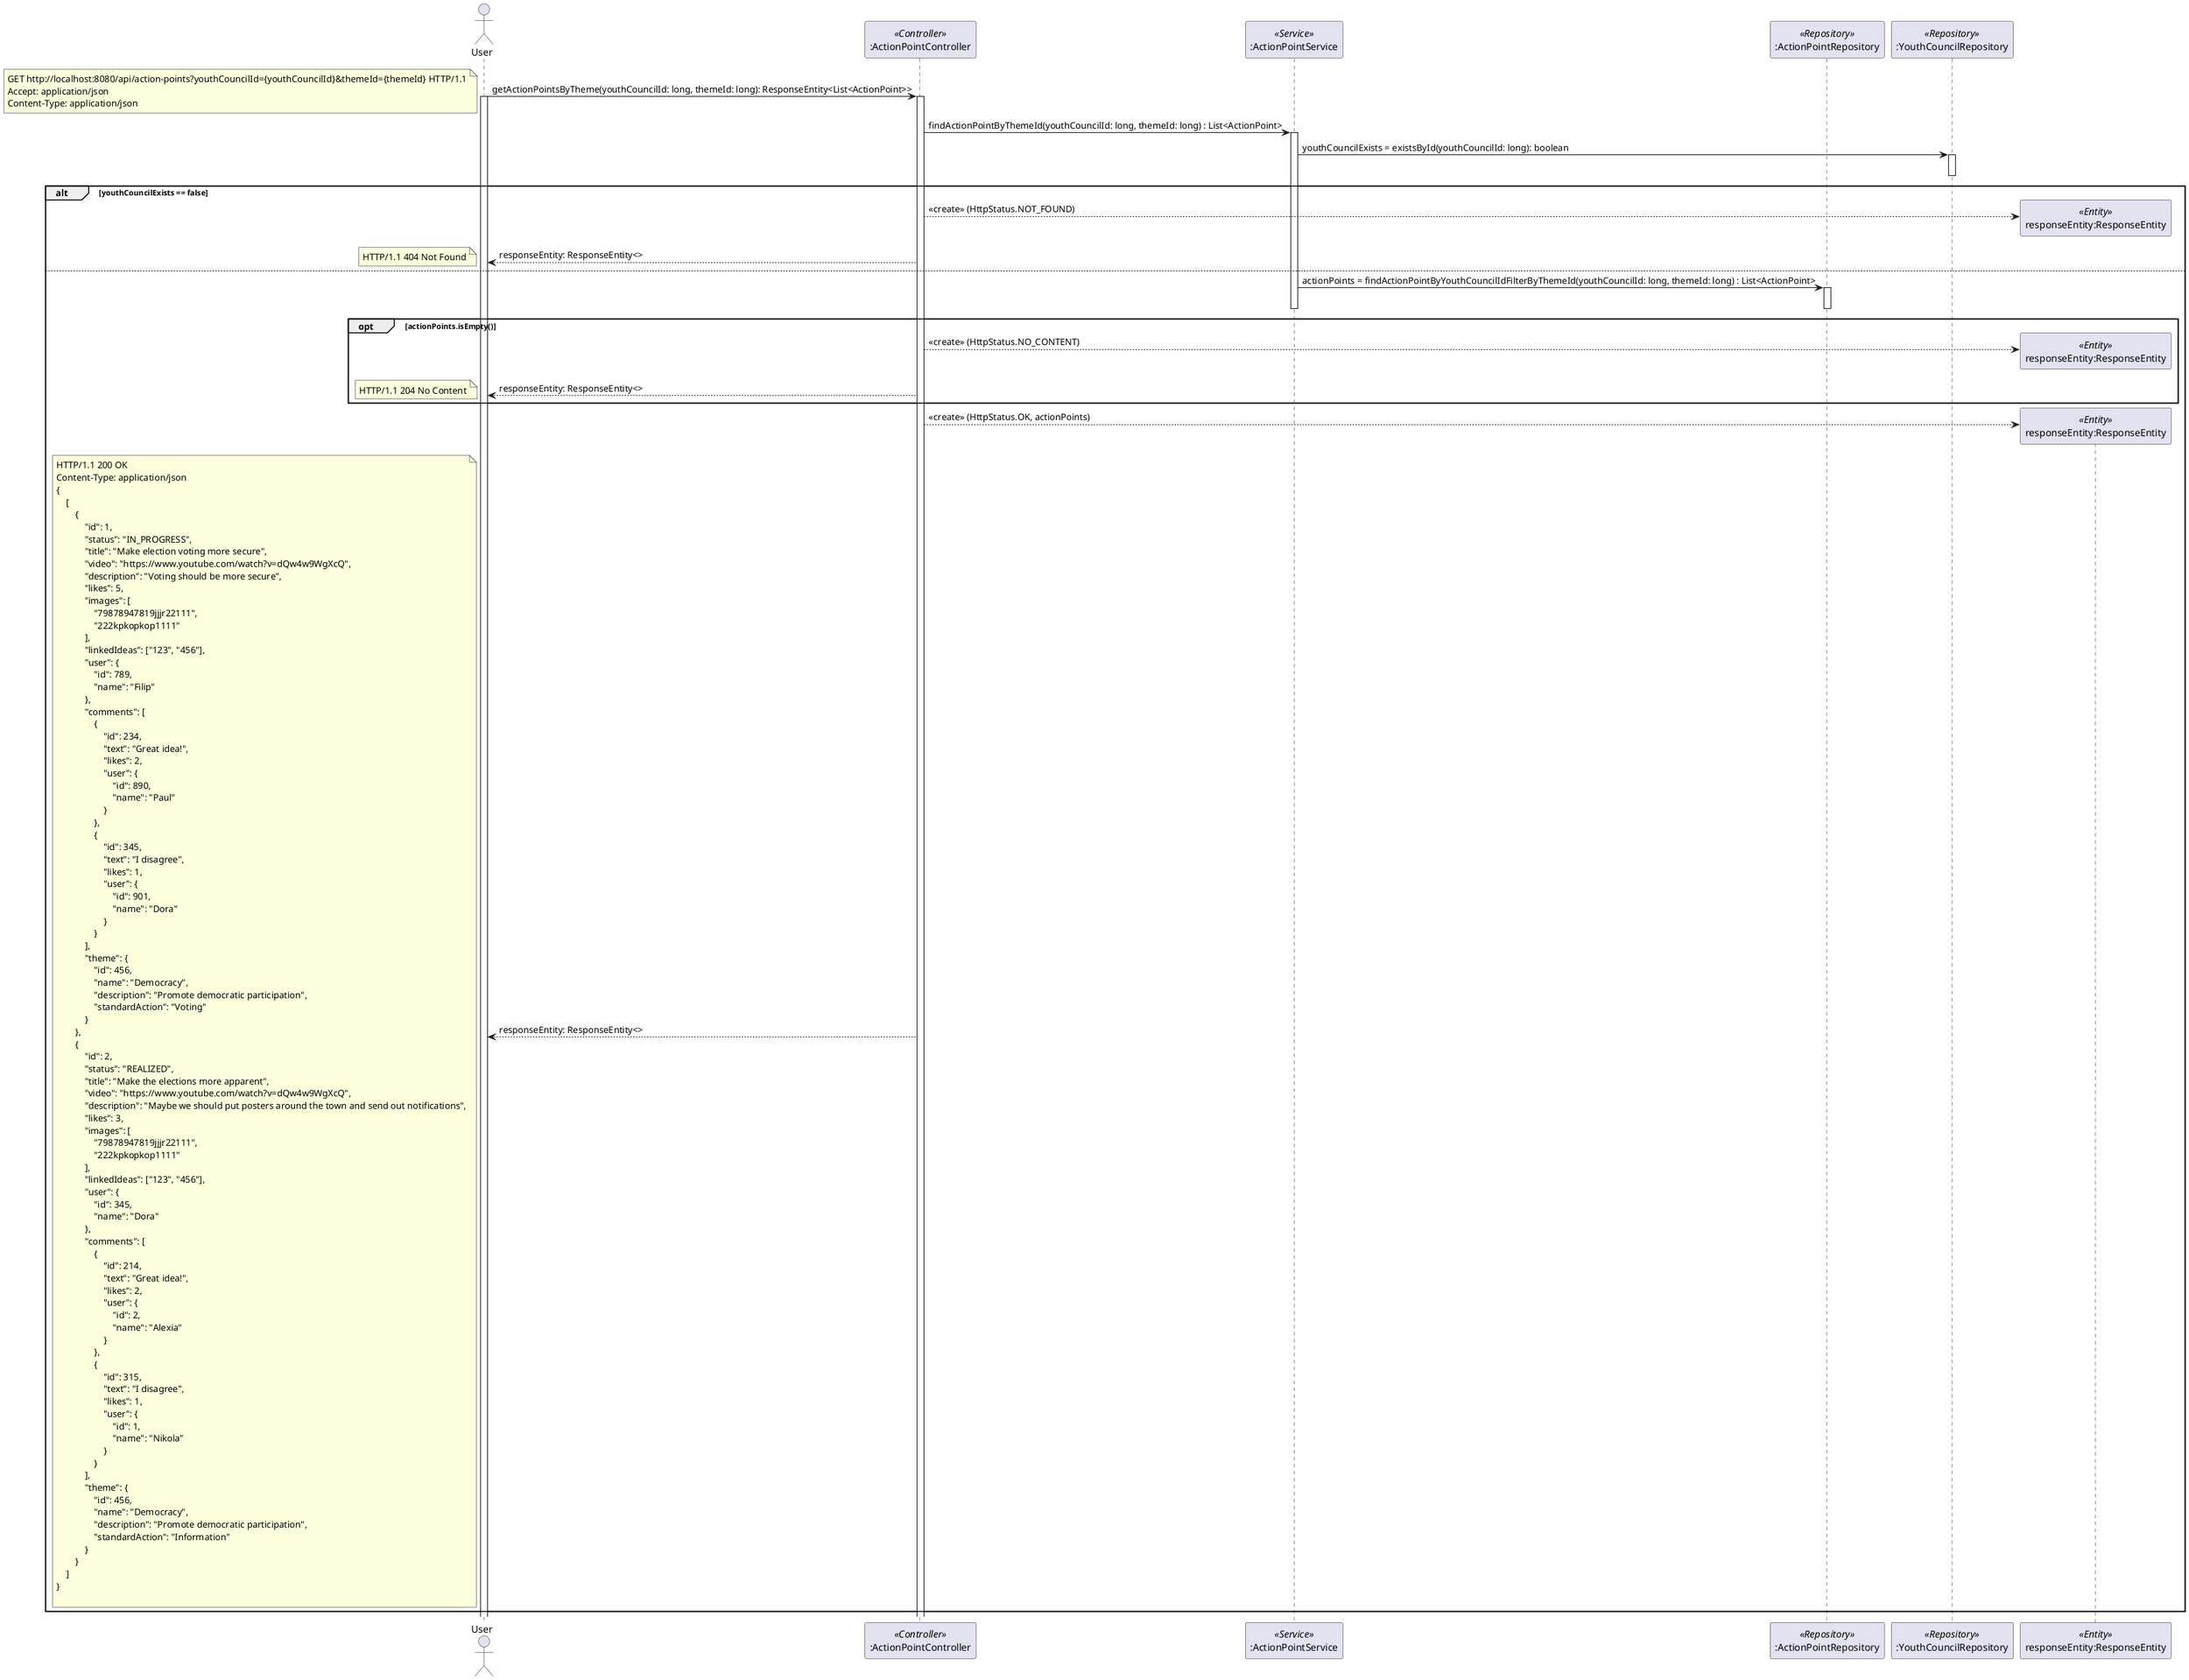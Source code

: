 @startuml
actor User
participant ":ActionPointController" as ActionPointController << Controller >>
participant ":ActionPointService" as ActionPointService << Service >>
participant ":ActionPointRepository" as ActionPointRepository << Repository >>

participant ":YouthCouncilRepository" as YouthCouncilRepository << Repository >>

participant "responseEntity:ResponseEntity" as ResponseEntity <<Entity>>

User -> ActionPointController : getActionPointsByTheme(youthCouncilId: long, themeId: long): ResponseEntity<List<ActionPoint>>
note top
GET http://localhost:8080/api/action-points?youthCouncilId={youthCouncilId}&themeId={themeId} HTTP/1.1
Accept: application/json
Content-Type: application/json
end note
activate User
activate ActionPointController
ActionPointController -> ActionPointService : findActionPointByThemeId(youthCouncilId: long, themeId: long) : List<ActionPoint>
activate ActionPointService
ActionPointService -> YouthCouncilRepository : youthCouncilExists = existsById(youthCouncilId: long): boolean
activate YouthCouncilRepository
deactivate YouthCouncilRepository
alt youthCouncilExists == false
create ResponseEntity
ActionPointController --> ResponseEntity : <<create>> (HttpStatus.NOT_FOUND)
ActionPointController --> User : responseEntity: ResponseEntity<>
note left
HTTP/1.1 404 Not Found
end note
else
ActionPointService -> ActionPointRepository : actionPoints = findActionPointByYouthCouncilIdFilterByThemeId(youthCouncilId: long, themeId: long) : List<ActionPoint>
activate ActionPointRepository
deactivate ActionPointRepository
deactivate ActionPointService
opt actionPoints.isEmpty()
create ResponseEntity
ActionPointController --> ResponseEntity : <<create>> (HttpStatus.NO_CONTENT)
ActionPointController --> User : responseEntity: ResponseEntity<>
note left
HTTP/1.1 204 No Content
end note
end
create ResponseEntity
ActionPointController --> ResponseEntity : <<create>> (HttpStatus.OK, actionPoints)
ActionPointController --> User : responseEntity: ResponseEntity<>
note left
HTTP/1.1 200 OK
Content-Type: application/json
{
    [
        {
            "id": 1,
            "status": "IN_PROGRESS",
            "title": "Make election voting more secure",
            "video": "https://www.youtube.com/watch?v=dQw4w9WgXcQ",
            "description": "Voting should be more secure",
            "likes": 5,
            "images": [
                "79878947819jjjr22111",
                "222kpkopkop1111"
            ],
            "linkedIdeas": ["123", "456"],
            "user": {
                "id": 789,
                "name": "Filip"
            },
            "comments": [
                {
                    "id": 234,
                    "text": "Great idea!",
                    "likes": 2,
                    "user": {
                        "id": 890,
                        "name": "Paul"
                    }
                },
                {
                    "id": 345,
                    "text": "I disagree",
                    "likes": 1,
                    "user": {
                        "id": 901,
                        "name": "Dora"
                    }
                }
            ],
            "theme": {
                "id": 456,
                "name": "Democracy",
                "description": "Promote democratic participation",
                "standardAction": "Voting"
            }
        },
        {
            "id": 2,
            "status": "REALIZED",
            "title": "Make the elections more apparent",
            "video": "https://www.youtube.com/watch?v=dQw4w9WgXcQ",
            "description": "Maybe we should put posters around the town and send out notifications",
            "likes": 3,
            "images": [
                "79878947819jjjr22111",
                "222kpkopkop1111"
            ],
            "linkedIdeas": ["123", "456"],
            "user": {
                "id": 345,
                "name": "Dora"
            },
            "comments": [
                {
                    "id": 214,
                    "text": "Great idea!",
                    "likes": 2,
                    "user": {
                        "id": 2,
                        "name": "Alexia"
                    }
                },
                {
                    "id": 315,
                    "text": "I disagree",
                    "likes": 1,
                    "user": {
                        "id": 1,
                        "name": "Nikola"
                    }
                }
            ],
            "theme": {
                "id": 456,
                "name": "Democracy",
                "description": "Promote democratic participation",
                "standardAction": "Information"
            }
        }
    ]
}

end note
end
@enduml
